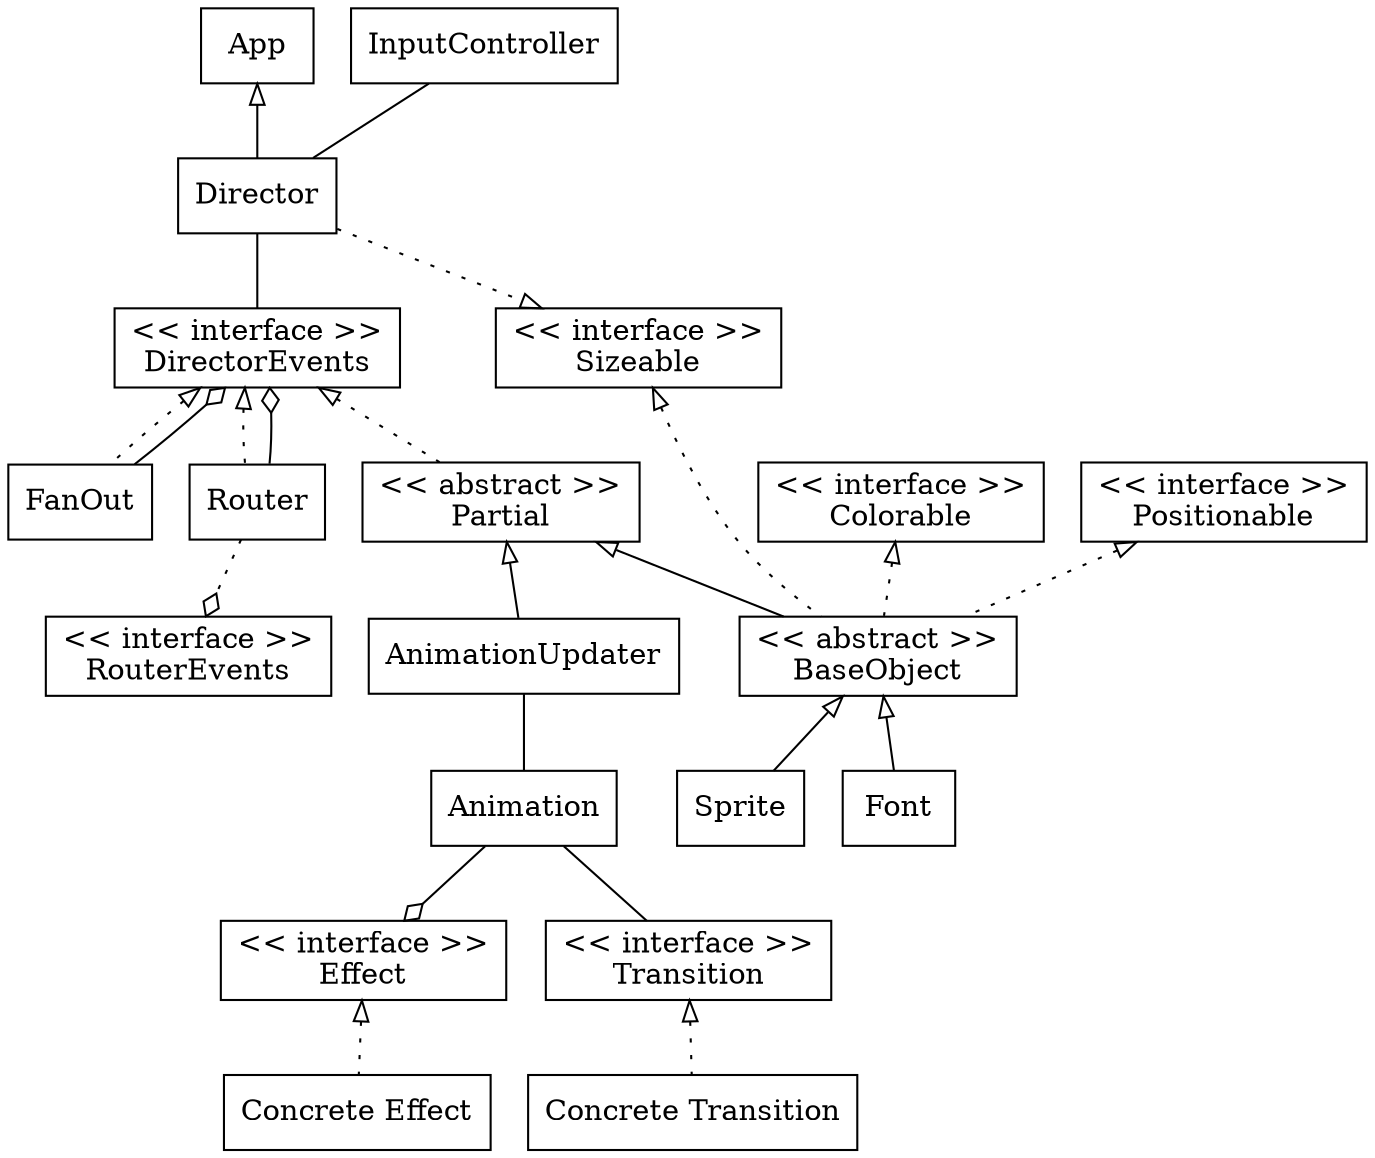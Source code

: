 digraph G {
    node [shape=box]

    subgraph extends {
        edge [dir=back, arrowtail=onormal]
        App -> Director [weight=8]
        Partial -> BaseObject
        Partial -> AnimationUpdater
        BaseObject -> Font
        BaseObject -> Sprite
    }

    subgraph aggregations {
        edge [arrowhead=odiamond]
        FanOut -> DirectorEvents
        Animation -> Effect
        Router -> DirectorEvents
        Router -> RouterEvents [style=dotted]
    }

    subgraph relations {
        edge [arrowhead=none]
        Director -> DirectorEvents [weight=8]
        Director -> InputController [constraint=false]
        Animation -> Transition
        AnimationUpdater -> Animation
    }

    subgraph implements {
        edge [style=dotted, dir=back, arrowtail=onormal, arrowhead=onormal]
        DirectorEvents -> FanOut
        DirectorEvents -> Partial
        DirectorEvents -> Router
        Sizeable -> BaseObject
        Colorable -> BaseObject
        Positionable -> BaseObject
        Director -> Sizeable [dir=normal]
        Effect -> ConcreteEffect
        Transition -> ConcreteTransition
    }

    ConcreteTransition [label="Concrete Transition"]
    ConcreteEffect [label="Concrete Effect"]
    BaseObject [label="<< abstract >>\nBaseObject"]
    DirectorEvents [label="<< interface >>\nDirectorEvents"]
    Effect [label="<< interface >>\nEffect"]
    Partial [label="<< abstract >>\nPartial"]
    Positionable [label="<< interface >>\nPositionable"]
    RouterEvents [label="<< interface >>\nRouterEvents"]
    Sizeable [label="<< interface >>\nSizeable"]
    Colorable [label="<< interface >>\nColorable"]
    Transition [label="<< interface >>\nTransition"]
}
